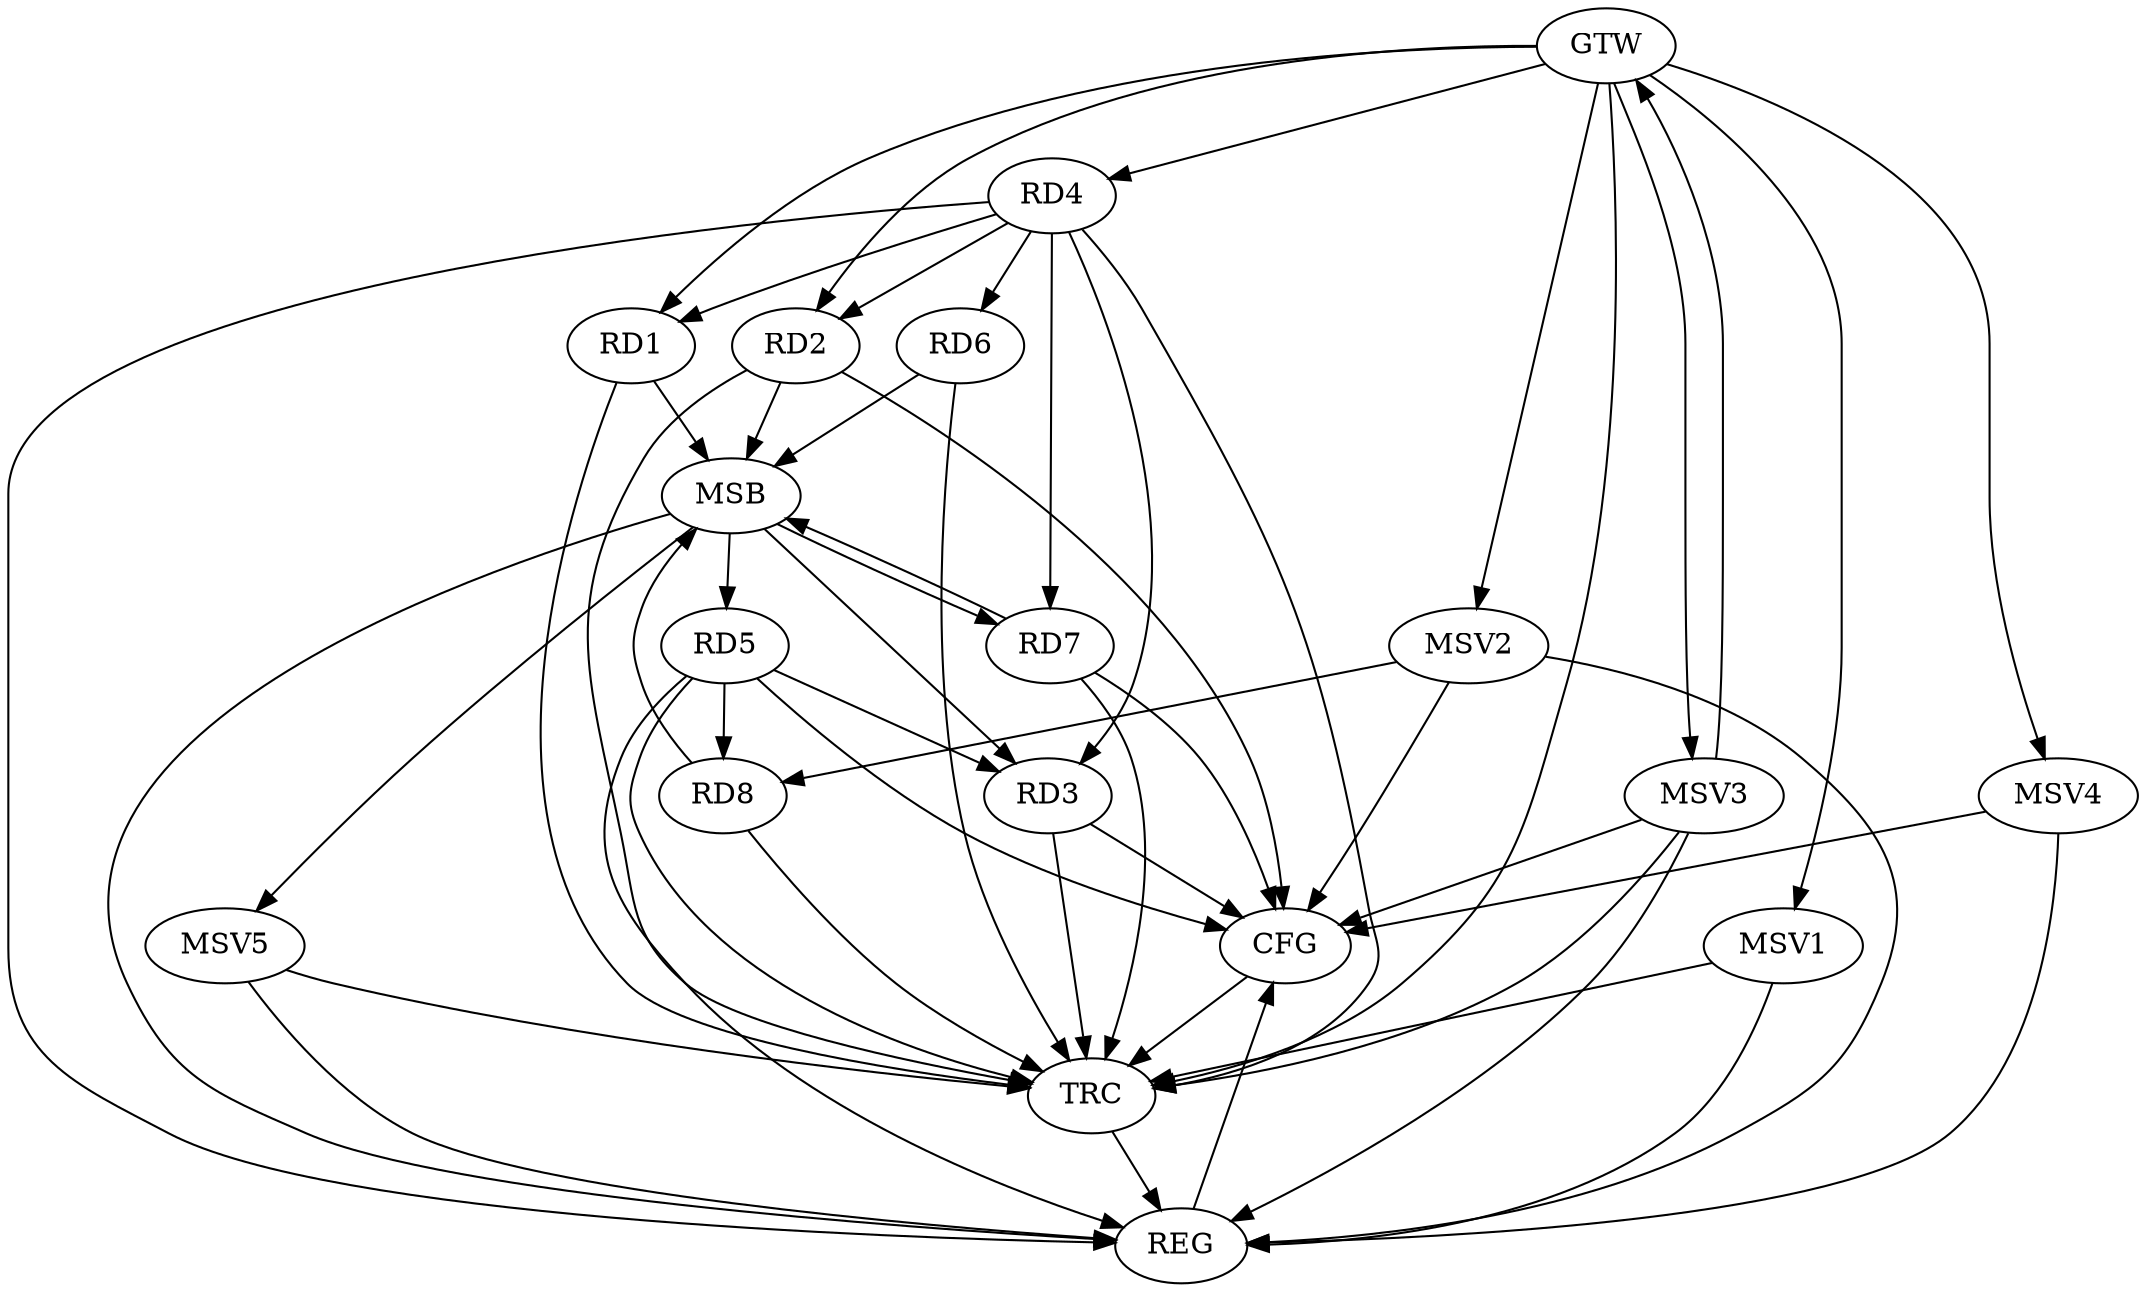 strict digraph G {
  RD1 [ label="RD1" ];
  RD2 [ label="RD2" ];
  RD3 [ label="RD3" ];
  RD4 [ label="RD4" ];
  RD5 [ label="RD5" ];
  RD6 [ label="RD6" ];
  RD7 [ label="RD7" ];
  RD8 [ label="RD8" ];
  GTW [ label="GTW" ];
  REG [ label="REG" ];
  MSB [ label="MSB" ];
  CFG [ label="CFG" ];
  TRC [ label="TRC" ];
  MSV1 [ label="MSV1" ];
  MSV2 [ label="MSV2" ];
  MSV3 [ label="MSV3" ];
  MSV4 [ label="MSV4" ];
  MSV5 [ label="MSV5" ];
  RD4 -> RD3;
  RD5 -> RD3;
  RD4 -> RD6;
  RD4 -> RD7;
  RD5 -> RD8;
  GTW -> RD1;
  GTW -> RD2;
  GTW -> RD4;
  RD4 -> REG;
  RD5 -> REG;
  RD1 -> MSB;
  MSB -> RD3;
  MSB -> RD5;
  MSB -> REG;
  RD2 -> MSB;
  MSB -> RD7;
  RD6 -> MSB;
  RD7 -> MSB;
  RD8 -> MSB;
  RD2 -> CFG;
  RD5 -> CFG;
  RD3 -> CFG;
  RD7 -> CFG;
  REG -> CFG;
  RD1 -> TRC;
  RD2 -> TRC;
  RD3 -> TRC;
  RD4 -> TRC;
  RD5 -> TRC;
  RD6 -> TRC;
  RD7 -> TRC;
  RD8 -> TRC;
  GTW -> TRC;
  CFG -> TRC;
  TRC -> REG;
  RD4 -> RD2;
  RD4 -> RD1;
  GTW -> MSV1;
  MSV1 -> REG;
  MSV1 -> TRC;
  MSV2 -> RD8;
  GTW -> MSV2;
  MSV2 -> REG;
  MSV2 -> CFG;
  MSV3 -> GTW;
  GTW -> MSV3;
  MSV3 -> REG;
  MSV3 -> TRC;
  MSV3 -> CFG;
  GTW -> MSV4;
  MSV4 -> REG;
  MSV4 -> CFG;
  MSB -> MSV5;
  MSV5 -> REG;
  MSV5 -> TRC;
}
